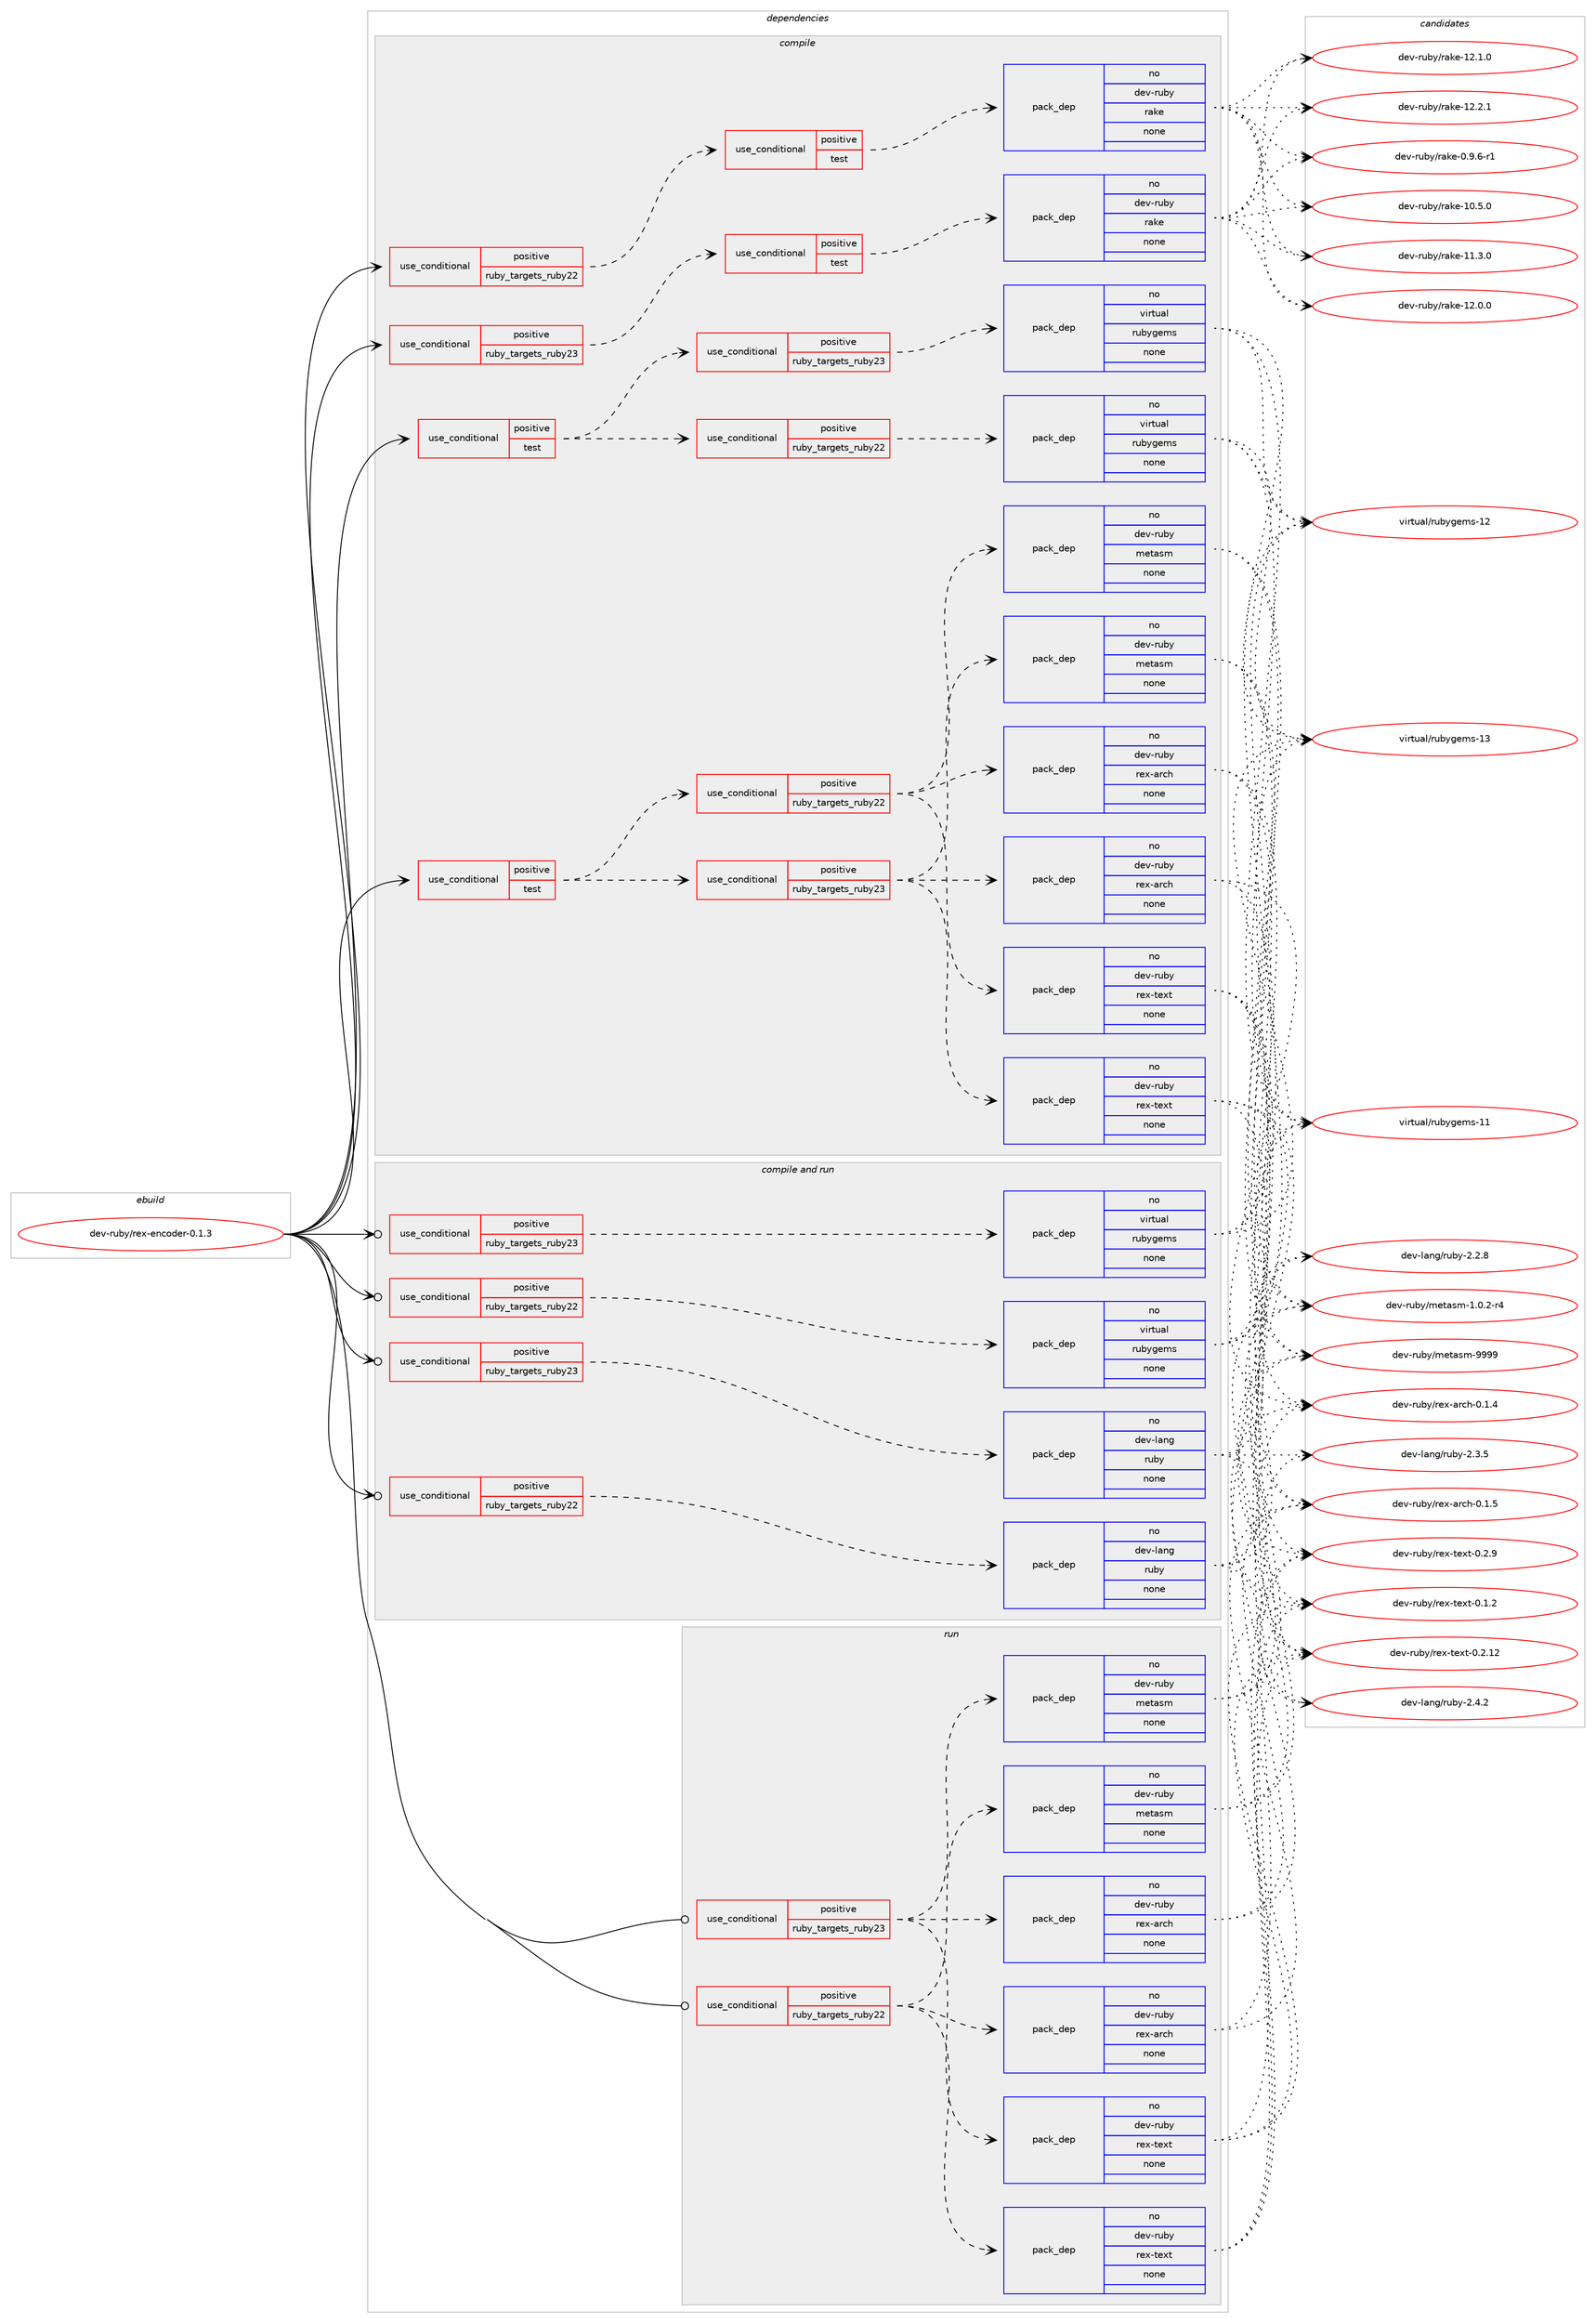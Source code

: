 digraph prolog {

# *************
# Graph options
# *************

newrank=true;
concentrate=true;
compound=true;
graph [rankdir=LR,fontname=Helvetica,fontsize=10,ranksep=1.5];#, ranksep=2.5, nodesep=0.2];
edge  [arrowhead=vee];
node  [fontname=Helvetica,fontsize=10];

# **********
# The ebuild
# **********

subgraph cluster_leftcol {
color=gray;
rank=same;
label=<<i>ebuild</i>>;
id [label="dev-ruby/rex-encoder-0.1.3", color=red, width=4, href="../dev-ruby/rex-encoder-0.1.3.svg"];
}

# ****************
# The dependencies
# ****************

subgraph cluster_midcol {
color=gray;
label=<<i>dependencies</i>>;
subgraph cluster_compile {
fillcolor="#eeeeee";
style=filled;
label=<<i>compile</i>>;
subgraph cond68494 {
dependency261433 [label=<<TABLE BORDER="0" CELLBORDER="1" CELLSPACING="0" CELLPADDING="4"><TR><TD ROWSPAN="3" CELLPADDING="10">use_conditional</TD></TR><TR><TD>positive</TD></TR><TR><TD>ruby_targets_ruby22</TD></TR></TABLE>>, shape=none, color=red];
subgraph cond68495 {
dependency261434 [label=<<TABLE BORDER="0" CELLBORDER="1" CELLSPACING="0" CELLPADDING="4"><TR><TD ROWSPAN="3" CELLPADDING="10">use_conditional</TD></TR><TR><TD>positive</TD></TR><TR><TD>test</TD></TR></TABLE>>, shape=none, color=red];
subgraph pack188825 {
dependency261435 [label=<<TABLE BORDER="0" CELLBORDER="1" CELLSPACING="0" CELLPADDING="4" WIDTH="220"><TR><TD ROWSPAN="6" CELLPADDING="30">pack_dep</TD></TR><TR><TD WIDTH="110">no</TD></TR><TR><TD>dev-ruby</TD></TR><TR><TD>rake</TD></TR><TR><TD>none</TD></TR><TR><TD></TD></TR></TABLE>>, shape=none, color=blue];
}
dependency261434:e -> dependency261435:w [weight=20,style="dashed",arrowhead="vee"];
}
dependency261433:e -> dependency261434:w [weight=20,style="dashed",arrowhead="vee"];
}
id:e -> dependency261433:w [weight=20,style="solid",arrowhead="vee"];
subgraph cond68496 {
dependency261436 [label=<<TABLE BORDER="0" CELLBORDER="1" CELLSPACING="0" CELLPADDING="4"><TR><TD ROWSPAN="3" CELLPADDING="10">use_conditional</TD></TR><TR><TD>positive</TD></TR><TR><TD>ruby_targets_ruby23</TD></TR></TABLE>>, shape=none, color=red];
subgraph cond68497 {
dependency261437 [label=<<TABLE BORDER="0" CELLBORDER="1" CELLSPACING="0" CELLPADDING="4"><TR><TD ROWSPAN="3" CELLPADDING="10">use_conditional</TD></TR><TR><TD>positive</TD></TR><TR><TD>test</TD></TR></TABLE>>, shape=none, color=red];
subgraph pack188826 {
dependency261438 [label=<<TABLE BORDER="0" CELLBORDER="1" CELLSPACING="0" CELLPADDING="4" WIDTH="220"><TR><TD ROWSPAN="6" CELLPADDING="30">pack_dep</TD></TR><TR><TD WIDTH="110">no</TD></TR><TR><TD>dev-ruby</TD></TR><TR><TD>rake</TD></TR><TR><TD>none</TD></TR><TR><TD></TD></TR></TABLE>>, shape=none, color=blue];
}
dependency261437:e -> dependency261438:w [weight=20,style="dashed",arrowhead="vee"];
}
dependency261436:e -> dependency261437:w [weight=20,style="dashed",arrowhead="vee"];
}
id:e -> dependency261436:w [weight=20,style="solid",arrowhead="vee"];
subgraph cond68498 {
dependency261439 [label=<<TABLE BORDER="0" CELLBORDER="1" CELLSPACING="0" CELLPADDING="4"><TR><TD ROWSPAN="3" CELLPADDING="10">use_conditional</TD></TR><TR><TD>positive</TD></TR><TR><TD>test</TD></TR></TABLE>>, shape=none, color=red];
subgraph cond68499 {
dependency261440 [label=<<TABLE BORDER="0" CELLBORDER="1" CELLSPACING="0" CELLPADDING="4"><TR><TD ROWSPAN="3" CELLPADDING="10">use_conditional</TD></TR><TR><TD>positive</TD></TR><TR><TD>ruby_targets_ruby22</TD></TR></TABLE>>, shape=none, color=red];
subgraph pack188827 {
dependency261441 [label=<<TABLE BORDER="0" CELLBORDER="1" CELLSPACING="0" CELLPADDING="4" WIDTH="220"><TR><TD ROWSPAN="6" CELLPADDING="30">pack_dep</TD></TR><TR><TD WIDTH="110">no</TD></TR><TR><TD>dev-ruby</TD></TR><TR><TD>metasm</TD></TR><TR><TD>none</TD></TR><TR><TD></TD></TR></TABLE>>, shape=none, color=blue];
}
dependency261440:e -> dependency261441:w [weight=20,style="dashed",arrowhead="vee"];
subgraph pack188828 {
dependency261442 [label=<<TABLE BORDER="0" CELLBORDER="1" CELLSPACING="0" CELLPADDING="4" WIDTH="220"><TR><TD ROWSPAN="6" CELLPADDING="30">pack_dep</TD></TR><TR><TD WIDTH="110">no</TD></TR><TR><TD>dev-ruby</TD></TR><TR><TD>rex-arch</TD></TR><TR><TD>none</TD></TR><TR><TD></TD></TR></TABLE>>, shape=none, color=blue];
}
dependency261440:e -> dependency261442:w [weight=20,style="dashed",arrowhead="vee"];
subgraph pack188829 {
dependency261443 [label=<<TABLE BORDER="0" CELLBORDER="1" CELLSPACING="0" CELLPADDING="4" WIDTH="220"><TR><TD ROWSPAN="6" CELLPADDING="30">pack_dep</TD></TR><TR><TD WIDTH="110">no</TD></TR><TR><TD>dev-ruby</TD></TR><TR><TD>rex-text</TD></TR><TR><TD>none</TD></TR><TR><TD></TD></TR></TABLE>>, shape=none, color=blue];
}
dependency261440:e -> dependency261443:w [weight=20,style="dashed",arrowhead="vee"];
}
dependency261439:e -> dependency261440:w [weight=20,style="dashed",arrowhead="vee"];
subgraph cond68500 {
dependency261444 [label=<<TABLE BORDER="0" CELLBORDER="1" CELLSPACING="0" CELLPADDING="4"><TR><TD ROWSPAN="3" CELLPADDING="10">use_conditional</TD></TR><TR><TD>positive</TD></TR><TR><TD>ruby_targets_ruby23</TD></TR></TABLE>>, shape=none, color=red];
subgraph pack188830 {
dependency261445 [label=<<TABLE BORDER="0" CELLBORDER="1" CELLSPACING="0" CELLPADDING="4" WIDTH="220"><TR><TD ROWSPAN="6" CELLPADDING="30">pack_dep</TD></TR><TR><TD WIDTH="110">no</TD></TR><TR><TD>dev-ruby</TD></TR><TR><TD>metasm</TD></TR><TR><TD>none</TD></TR><TR><TD></TD></TR></TABLE>>, shape=none, color=blue];
}
dependency261444:e -> dependency261445:w [weight=20,style="dashed",arrowhead="vee"];
subgraph pack188831 {
dependency261446 [label=<<TABLE BORDER="0" CELLBORDER="1" CELLSPACING="0" CELLPADDING="4" WIDTH="220"><TR><TD ROWSPAN="6" CELLPADDING="30">pack_dep</TD></TR><TR><TD WIDTH="110">no</TD></TR><TR><TD>dev-ruby</TD></TR><TR><TD>rex-arch</TD></TR><TR><TD>none</TD></TR><TR><TD></TD></TR></TABLE>>, shape=none, color=blue];
}
dependency261444:e -> dependency261446:w [weight=20,style="dashed",arrowhead="vee"];
subgraph pack188832 {
dependency261447 [label=<<TABLE BORDER="0" CELLBORDER="1" CELLSPACING="0" CELLPADDING="4" WIDTH="220"><TR><TD ROWSPAN="6" CELLPADDING="30">pack_dep</TD></TR><TR><TD WIDTH="110">no</TD></TR><TR><TD>dev-ruby</TD></TR><TR><TD>rex-text</TD></TR><TR><TD>none</TD></TR><TR><TD></TD></TR></TABLE>>, shape=none, color=blue];
}
dependency261444:e -> dependency261447:w [weight=20,style="dashed",arrowhead="vee"];
}
dependency261439:e -> dependency261444:w [weight=20,style="dashed",arrowhead="vee"];
}
id:e -> dependency261439:w [weight=20,style="solid",arrowhead="vee"];
subgraph cond68501 {
dependency261448 [label=<<TABLE BORDER="0" CELLBORDER="1" CELLSPACING="0" CELLPADDING="4"><TR><TD ROWSPAN="3" CELLPADDING="10">use_conditional</TD></TR><TR><TD>positive</TD></TR><TR><TD>test</TD></TR></TABLE>>, shape=none, color=red];
subgraph cond68502 {
dependency261449 [label=<<TABLE BORDER="0" CELLBORDER="1" CELLSPACING="0" CELLPADDING="4"><TR><TD ROWSPAN="3" CELLPADDING="10">use_conditional</TD></TR><TR><TD>positive</TD></TR><TR><TD>ruby_targets_ruby22</TD></TR></TABLE>>, shape=none, color=red];
subgraph pack188833 {
dependency261450 [label=<<TABLE BORDER="0" CELLBORDER="1" CELLSPACING="0" CELLPADDING="4" WIDTH="220"><TR><TD ROWSPAN="6" CELLPADDING="30">pack_dep</TD></TR><TR><TD WIDTH="110">no</TD></TR><TR><TD>virtual</TD></TR><TR><TD>rubygems</TD></TR><TR><TD>none</TD></TR><TR><TD></TD></TR></TABLE>>, shape=none, color=blue];
}
dependency261449:e -> dependency261450:w [weight=20,style="dashed",arrowhead="vee"];
}
dependency261448:e -> dependency261449:w [weight=20,style="dashed",arrowhead="vee"];
subgraph cond68503 {
dependency261451 [label=<<TABLE BORDER="0" CELLBORDER="1" CELLSPACING="0" CELLPADDING="4"><TR><TD ROWSPAN="3" CELLPADDING="10">use_conditional</TD></TR><TR><TD>positive</TD></TR><TR><TD>ruby_targets_ruby23</TD></TR></TABLE>>, shape=none, color=red];
subgraph pack188834 {
dependency261452 [label=<<TABLE BORDER="0" CELLBORDER="1" CELLSPACING="0" CELLPADDING="4" WIDTH="220"><TR><TD ROWSPAN="6" CELLPADDING="30">pack_dep</TD></TR><TR><TD WIDTH="110">no</TD></TR><TR><TD>virtual</TD></TR><TR><TD>rubygems</TD></TR><TR><TD>none</TD></TR><TR><TD></TD></TR></TABLE>>, shape=none, color=blue];
}
dependency261451:e -> dependency261452:w [weight=20,style="dashed",arrowhead="vee"];
}
dependency261448:e -> dependency261451:w [weight=20,style="dashed",arrowhead="vee"];
}
id:e -> dependency261448:w [weight=20,style="solid",arrowhead="vee"];
}
subgraph cluster_compileandrun {
fillcolor="#eeeeee";
style=filled;
label=<<i>compile and run</i>>;
subgraph cond68504 {
dependency261453 [label=<<TABLE BORDER="0" CELLBORDER="1" CELLSPACING="0" CELLPADDING="4"><TR><TD ROWSPAN="3" CELLPADDING="10">use_conditional</TD></TR><TR><TD>positive</TD></TR><TR><TD>ruby_targets_ruby22</TD></TR></TABLE>>, shape=none, color=red];
subgraph pack188835 {
dependency261454 [label=<<TABLE BORDER="0" CELLBORDER="1" CELLSPACING="0" CELLPADDING="4" WIDTH="220"><TR><TD ROWSPAN="6" CELLPADDING="30">pack_dep</TD></TR><TR><TD WIDTH="110">no</TD></TR><TR><TD>dev-lang</TD></TR><TR><TD>ruby</TD></TR><TR><TD>none</TD></TR><TR><TD></TD></TR></TABLE>>, shape=none, color=blue];
}
dependency261453:e -> dependency261454:w [weight=20,style="dashed",arrowhead="vee"];
}
id:e -> dependency261453:w [weight=20,style="solid",arrowhead="odotvee"];
subgraph cond68505 {
dependency261455 [label=<<TABLE BORDER="0" CELLBORDER="1" CELLSPACING="0" CELLPADDING="4"><TR><TD ROWSPAN="3" CELLPADDING="10">use_conditional</TD></TR><TR><TD>positive</TD></TR><TR><TD>ruby_targets_ruby22</TD></TR></TABLE>>, shape=none, color=red];
subgraph pack188836 {
dependency261456 [label=<<TABLE BORDER="0" CELLBORDER="1" CELLSPACING="0" CELLPADDING="4" WIDTH="220"><TR><TD ROWSPAN="6" CELLPADDING="30">pack_dep</TD></TR><TR><TD WIDTH="110">no</TD></TR><TR><TD>virtual</TD></TR><TR><TD>rubygems</TD></TR><TR><TD>none</TD></TR><TR><TD></TD></TR></TABLE>>, shape=none, color=blue];
}
dependency261455:e -> dependency261456:w [weight=20,style="dashed",arrowhead="vee"];
}
id:e -> dependency261455:w [weight=20,style="solid",arrowhead="odotvee"];
subgraph cond68506 {
dependency261457 [label=<<TABLE BORDER="0" CELLBORDER="1" CELLSPACING="0" CELLPADDING="4"><TR><TD ROWSPAN="3" CELLPADDING="10">use_conditional</TD></TR><TR><TD>positive</TD></TR><TR><TD>ruby_targets_ruby23</TD></TR></TABLE>>, shape=none, color=red];
subgraph pack188837 {
dependency261458 [label=<<TABLE BORDER="0" CELLBORDER="1" CELLSPACING="0" CELLPADDING="4" WIDTH="220"><TR><TD ROWSPAN="6" CELLPADDING="30">pack_dep</TD></TR><TR><TD WIDTH="110">no</TD></TR><TR><TD>dev-lang</TD></TR><TR><TD>ruby</TD></TR><TR><TD>none</TD></TR><TR><TD></TD></TR></TABLE>>, shape=none, color=blue];
}
dependency261457:e -> dependency261458:w [weight=20,style="dashed",arrowhead="vee"];
}
id:e -> dependency261457:w [weight=20,style="solid",arrowhead="odotvee"];
subgraph cond68507 {
dependency261459 [label=<<TABLE BORDER="0" CELLBORDER="1" CELLSPACING="0" CELLPADDING="4"><TR><TD ROWSPAN="3" CELLPADDING="10">use_conditional</TD></TR><TR><TD>positive</TD></TR><TR><TD>ruby_targets_ruby23</TD></TR></TABLE>>, shape=none, color=red];
subgraph pack188838 {
dependency261460 [label=<<TABLE BORDER="0" CELLBORDER="1" CELLSPACING="0" CELLPADDING="4" WIDTH="220"><TR><TD ROWSPAN="6" CELLPADDING="30">pack_dep</TD></TR><TR><TD WIDTH="110">no</TD></TR><TR><TD>virtual</TD></TR><TR><TD>rubygems</TD></TR><TR><TD>none</TD></TR><TR><TD></TD></TR></TABLE>>, shape=none, color=blue];
}
dependency261459:e -> dependency261460:w [weight=20,style="dashed",arrowhead="vee"];
}
id:e -> dependency261459:w [weight=20,style="solid",arrowhead="odotvee"];
}
subgraph cluster_run {
fillcolor="#eeeeee";
style=filled;
label=<<i>run</i>>;
subgraph cond68508 {
dependency261461 [label=<<TABLE BORDER="0" CELLBORDER="1" CELLSPACING="0" CELLPADDING="4"><TR><TD ROWSPAN="3" CELLPADDING="10">use_conditional</TD></TR><TR><TD>positive</TD></TR><TR><TD>ruby_targets_ruby22</TD></TR></TABLE>>, shape=none, color=red];
subgraph pack188839 {
dependency261462 [label=<<TABLE BORDER="0" CELLBORDER="1" CELLSPACING="0" CELLPADDING="4" WIDTH="220"><TR><TD ROWSPAN="6" CELLPADDING="30">pack_dep</TD></TR><TR><TD WIDTH="110">no</TD></TR><TR><TD>dev-ruby</TD></TR><TR><TD>metasm</TD></TR><TR><TD>none</TD></TR><TR><TD></TD></TR></TABLE>>, shape=none, color=blue];
}
dependency261461:e -> dependency261462:w [weight=20,style="dashed",arrowhead="vee"];
subgraph pack188840 {
dependency261463 [label=<<TABLE BORDER="0" CELLBORDER="1" CELLSPACING="0" CELLPADDING="4" WIDTH="220"><TR><TD ROWSPAN="6" CELLPADDING="30">pack_dep</TD></TR><TR><TD WIDTH="110">no</TD></TR><TR><TD>dev-ruby</TD></TR><TR><TD>rex-arch</TD></TR><TR><TD>none</TD></TR><TR><TD></TD></TR></TABLE>>, shape=none, color=blue];
}
dependency261461:e -> dependency261463:w [weight=20,style="dashed",arrowhead="vee"];
subgraph pack188841 {
dependency261464 [label=<<TABLE BORDER="0" CELLBORDER="1" CELLSPACING="0" CELLPADDING="4" WIDTH="220"><TR><TD ROWSPAN="6" CELLPADDING="30">pack_dep</TD></TR><TR><TD WIDTH="110">no</TD></TR><TR><TD>dev-ruby</TD></TR><TR><TD>rex-text</TD></TR><TR><TD>none</TD></TR><TR><TD></TD></TR></TABLE>>, shape=none, color=blue];
}
dependency261461:e -> dependency261464:w [weight=20,style="dashed",arrowhead="vee"];
}
id:e -> dependency261461:w [weight=20,style="solid",arrowhead="odot"];
subgraph cond68509 {
dependency261465 [label=<<TABLE BORDER="0" CELLBORDER="1" CELLSPACING="0" CELLPADDING="4"><TR><TD ROWSPAN="3" CELLPADDING="10">use_conditional</TD></TR><TR><TD>positive</TD></TR><TR><TD>ruby_targets_ruby23</TD></TR></TABLE>>, shape=none, color=red];
subgraph pack188842 {
dependency261466 [label=<<TABLE BORDER="0" CELLBORDER="1" CELLSPACING="0" CELLPADDING="4" WIDTH="220"><TR><TD ROWSPAN="6" CELLPADDING="30">pack_dep</TD></TR><TR><TD WIDTH="110">no</TD></TR><TR><TD>dev-ruby</TD></TR><TR><TD>metasm</TD></TR><TR><TD>none</TD></TR><TR><TD></TD></TR></TABLE>>, shape=none, color=blue];
}
dependency261465:e -> dependency261466:w [weight=20,style="dashed",arrowhead="vee"];
subgraph pack188843 {
dependency261467 [label=<<TABLE BORDER="0" CELLBORDER="1" CELLSPACING="0" CELLPADDING="4" WIDTH="220"><TR><TD ROWSPAN="6" CELLPADDING="30">pack_dep</TD></TR><TR><TD WIDTH="110">no</TD></TR><TR><TD>dev-ruby</TD></TR><TR><TD>rex-arch</TD></TR><TR><TD>none</TD></TR><TR><TD></TD></TR></TABLE>>, shape=none, color=blue];
}
dependency261465:e -> dependency261467:w [weight=20,style="dashed",arrowhead="vee"];
subgraph pack188844 {
dependency261468 [label=<<TABLE BORDER="0" CELLBORDER="1" CELLSPACING="0" CELLPADDING="4" WIDTH="220"><TR><TD ROWSPAN="6" CELLPADDING="30">pack_dep</TD></TR><TR><TD WIDTH="110">no</TD></TR><TR><TD>dev-ruby</TD></TR><TR><TD>rex-text</TD></TR><TR><TD>none</TD></TR><TR><TD></TD></TR></TABLE>>, shape=none, color=blue];
}
dependency261465:e -> dependency261468:w [weight=20,style="dashed",arrowhead="vee"];
}
id:e -> dependency261465:w [weight=20,style="solid",arrowhead="odot"];
}
}

# **************
# The candidates
# **************

subgraph cluster_choices {
rank=same;
color=gray;
label=<<i>candidates</i>>;

subgraph choice188825 {
color=black;
nodesep=1;
choice100101118451141179812147114971071014548465746544511449 [label="dev-ruby/rake-0.9.6-r1", color=red, width=4,href="../dev-ruby/rake-0.9.6-r1.svg"];
choice1001011184511411798121471149710710145494846534648 [label="dev-ruby/rake-10.5.0", color=red, width=4,href="../dev-ruby/rake-10.5.0.svg"];
choice1001011184511411798121471149710710145494946514648 [label="dev-ruby/rake-11.3.0", color=red, width=4,href="../dev-ruby/rake-11.3.0.svg"];
choice1001011184511411798121471149710710145495046484648 [label="dev-ruby/rake-12.0.0", color=red, width=4,href="../dev-ruby/rake-12.0.0.svg"];
choice1001011184511411798121471149710710145495046494648 [label="dev-ruby/rake-12.1.0", color=red, width=4,href="../dev-ruby/rake-12.1.0.svg"];
choice1001011184511411798121471149710710145495046504649 [label="dev-ruby/rake-12.2.1", color=red, width=4,href="../dev-ruby/rake-12.2.1.svg"];
dependency261435:e -> choice100101118451141179812147114971071014548465746544511449:w [style=dotted,weight="100"];
dependency261435:e -> choice1001011184511411798121471149710710145494846534648:w [style=dotted,weight="100"];
dependency261435:e -> choice1001011184511411798121471149710710145494946514648:w [style=dotted,weight="100"];
dependency261435:e -> choice1001011184511411798121471149710710145495046484648:w [style=dotted,weight="100"];
dependency261435:e -> choice1001011184511411798121471149710710145495046494648:w [style=dotted,weight="100"];
dependency261435:e -> choice1001011184511411798121471149710710145495046504649:w [style=dotted,weight="100"];
}
subgraph choice188826 {
color=black;
nodesep=1;
choice100101118451141179812147114971071014548465746544511449 [label="dev-ruby/rake-0.9.6-r1", color=red, width=4,href="../dev-ruby/rake-0.9.6-r1.svg"];
choice1001011184511411798121471149710710145494846534648 [label="dev-ruby/rake-10.5.0", color=red, width=4,href="../dev-ruby/rake-10.5.0.svg"];
choice1001011184511411798121471149710710145494946514648 [label="dev-ruby/rake-11.3.0", color=red, width=4,href="../dev-ruby/rake-11.3.0.svg"];
choice1001011184511411798121471149710710145495046484648 [label="dev-ruby/rake-12.0.0", color=red, width=4,href="../dev-ruby/rake-12.0.0.svg"];
choice1001011184511411798121471149710710145495046494648 [label="dev-ruby/rake-12.1.0", color=red, width=4,href="../dev-ruby/rake-12.1.0.svg"];
choice1001011184511411798121471149710710145495046504649 [label="dev-ruby/rake-12.2.1", color=red, width=4,href="../dev-ruby/rake-12.2.1.svg"];
dependency261438:e -> choice100101118451141179812147114971071014548465746544511449:w [style=dotted,weight="100"];
dependency261438:e -> choice1001011184511411798121471149710710145494846534648:w [style=dotted,weight="100"];
dependency261438:e -> choice1001011184511411798121471149710710145494946514648:w [style=dotted,weight="100"];
dependency261438:e -> choice1001011184511411798121471149710710145495046484648:w [style=dotted,weight="100"];
dependency261438:e -> choice1001011184511411798121471149710710145495046494648:w [style=dotted,weight="100"];
dependency261438:e -> choice1001011184511411798121471149710710145495046504649:w [style=dotted,weight="100"];
}
subgraph choice188827 {
color=black;
nodesep=1;
choice100101118451141179812147109101116971151094549464846504511452 [label="dev-ruby/metasm-1.0.2-r4", color=red, width=4,href="../dev-ruby/metasm-1.0.2-r4.svg"];
choice100101118451141179812147109101116971151094557575757 [label="dev-ruby/metasm-9999", color=red, width=4,href="../dev-ruby/metasm-9999.svg"];
dependency261441:e -> choice100101118451141179812147109101116971151094549464846504511452:w [style=dotted,weight="100"];
dependency261441:e -> choice100101118451141179812147109101116971151094557575757:w [style=dotted,weight="100"];
}
subgraph choice188828 {
color=black;
nodesep=1;
choice100101118451141179812147114101120459711499104454846494652 [label="dev-ruby/rex-arch-0.1.4", color=red, width=4,href="../dev-ruby/rex-arch-0.1.4.svg"];
choice100101118451141179812147114101120459711499104454846494653 [label="dev-ruby/rex-arch-0.1.5", color=red, width=4,href="../dev-ruby/rex-arch-0.1.5.svg"];
dependency261442:e -> choice100101118451141179812147114101120459711499104454846494652:w [style=dotted,weight="100"];
dependency261442:e -> choice100101118451141179812147114101120459711499104454846494653:w [style=dotted,weight="100"];
}
subgraph choice188829 {
color=black;
nodesep=1;
choice10010111845114117981214711410112045116101120116454846494650 [label="dev-ruby/rex-text-0.1.2", color=red, width=4,href="../dev-ruby/rex-text-0.1.2.svg"];
choice1001011184511411798121471141011204511610112011645484650464950 [label="dev-ruby/rex-text-0.2.12", color=red, width=4,href="../dev-ruby/rex-text-0.2.12.svg"];
choice10010111845114117981214711410112045116101120116454846504657 [label="dev-ruby/rex-text-0.2.9", color=red, width=4,href="../dev-ruby/rex-text-0.2.9.svg"];
dependency261443:e -> choice10010111845114117981214711410112045116101120116454846494650:w [style=dotted,weight="100"];
dependency261443:e -> choice1001011184511411798121471141011204511610112011645484650464950:w [style=dotted,weight="100"];
dependency261443:e -> choice10010111845114117981214711410112045116101120116454846504657:w [style=dotted,weight="100"];
}
subgraph choice188830 {
color=black;
nodesep=1;
choice100101118451141179812147109101116971151094549464846504511452 [label="dev-ruby/metasm-1.0.2-r4", color=red, width=4,href="../dev-ruby/metasm-1.0.2-r4.svg"];
choice100101118451141179812147109101116971151094557575757 [label="dev-ruby/metasm-9999", color=red, width=4,href="../dev-ruby/metasm-9999.svg"];
dependency261445:e -> choice100101118451141179812147109101116971151094549464846504511452:w [style=dotted,weight="100"];
dependency261445:e -> choice100101118451141179812147109101116971151094557575757:w [style=dotted,weight="100"];
}
subgraph choice188831 {
color=black;
nodesep=1;
choice100101118451141179812147114101120459711499104454846494652 [label="dev-ruby/rex-arch-0.1.4", color=red, width=4,href="../dev-ruby/rex-arch-0.1.4.svg"];
choice100101118451141179812147114101120459711499104454846494653 [label="dev-ruby/rex-arch-0.1.5", color=red, width=4,href="../dev-ruby/rex-arch-0.1.5.svg"];
dependency261446:e -> choice100101118451141179812147114101120459711499104454846494652:w [style=dotted,weight="100"];
dependency261446:e -> choice100101118451141179812147114101120459711499104454846494653:w [style=dotted,weight="100"];
}
subgraph choice188832 {
color=black;
nodesep=1;
choice10010111845114117981214711410112045116101120116454846494650 [label="dev-ruby/rex-text-0.1.2", color=red, width=4,href="../dev-ruby/rex-text-0.1.2.svg"];
choice1001011184511411798121471141011204511610112011645484650464950 [label="dev-ruby/rex-text-0.2.12", color=red, width=4,href="../dev-ruby/rex-text-0.2.12.svg"];
choice10010111845114117981214711410112045116101120116454846504657 [label="dev-ruby/rex-text-0.2.9", color=red, width=4,href="../dev-ruby/rex-text-0.2.9.svg"];
dependency261447:e -> choice10010111845114117981214711410112045116101120116454846494650:w [style=dotted,weight="100"];
dependency261447:e -> choice1001011184511411798121471141011204511610112011645484650464950:w [style=dotted,weight="100"];
dependency261447:e -> choice10010111845114117981214711410112045116101120116454846504657:w [style=dotted,weight="100"];
}
subgraph choice188833 {
color=black;
nodesep=1;
choice118105114116117971084711411798121103101109115454949 [label="virtual/rubygems-11", color=red, width=4,href="../virtual/rubygems-11.svg"];
choice118105114116117971084711411798121103101109115454950 [label="virtual/rubygems-12", color=red, width=4,href="../virtual/rubygems-12.svg"];
choice118105114116117971084711411798121103101109115454951 [label="virtual/rubygems-13", color=red, width=4,href="../virtual/rubygems-13.svg"];
dependency261450:e -> choice118105114116117971084711411798121103101109115454949:w [style=dotted,weight="100"];
dependency261450:e -> choice118105114116117971084711411798121103101109115454950:w [style=dotted,weight="100"];
dependency261450:e -> choice118105114116117971084711411798121103101109115454951:w [style=dotted,weight="100"];
}
subgraph choice188834 {
color=black;
nodesep=1;
choice118105114116117971084711411798121103101109115454949 [label="virtual/rubygems-11", color=red, width=4,href="../virtual/rubygems-11.svg"];
choice118105114116117971084711411798121103101109115454950 [label="virtual/rubygems-12", color=red, width=4,href="../virtual/rubygems-12.svg"];
choice118105114116117971084711411798121103101109115454951 [label="virtual/rubygems-13", color=red, width=4,href="../virtual/rubygems-13.svg"];
dependency261452:e -> choice118105114116117971084711411798121103101109115454949:w [style=dotted,weight="100"];
dependency261452:e -> choice118105114116117971084711411798121103101109115454950:w [style=dotted,weight="100"];
dependency261452:e -> choice118105114116117971084711411798121103101109115454951:w [style=dotted,weight="100"];
}
subgraph choice188835 {
color=black;
nodesep=1;
choice10010111845108971101034711411798121455046504656 [label="dev-lang/ruby-2.2.8", color=red, width=4,href="../dev-lang/ruby-2.2.8.svg"];
choice10010111845108971101034711411798121455046514653 [label="dev-lang/ruby-2.3.5", color=red, width=4,href="../dev-lang/ruby-2.3.5.svg"];
choice10010111845108971101034711411798121455046524650 [label="dev-lang/ruby-2.4.2", color=red, width=4,href="../dev-lang/ruby-2.4.2.svg"];
dependency261454:e -> choice10010111845108971101034711411798121455046504656:w [style=dotted,weight="100"];
dependency261454:e -> choice10010111845108971101034711411798121455046514653:w [style=dotted,weight="100"];
dependency261454:e -> choice10010111845108971101034711411798121455046524650:w [style=dotted,weight="100"];
}
subgraph choice188836 {
color=black;
nodesep=1;
choice118105114116117971084711411798121103101109115454949 [label="virtual/rubygems-11", color=red, width=4,href="../virtual/rubygems-11.svg"];
choice118105114116117971084711411798121103101109115454950 [label="virtual/rubygems-12", color=red, width=4,href="../virtual/rubygems-12.svg"];
choice118105114116117971084711411798121103101109115454951 [label="virtual/rubygems-13", color=red, width=4,href="../virtual/rubygems-13.svg"];
dependency261456:e -> choice118105114116117971084711411798121103101109115454949:w [style=dotted,weight="100"];
dependency261456:e -> choice118105114116117971084711411798121103101109115454950:w [style=dotted,weight="100"];
dependency261456:e -> choice118105114116117971084711411798121103101109115454951:w [style=dotted,weight="100"];
}
subgraph choice188837 {
color=black;
nodesep=1;
choice10010111845108971101034711411798121455046504656 [label="dev-lang/ruby-2.2.8", color=red, width=4,href="../dev-lang/ruby-2.2.8.svg"];
choice10010111845108971101034711411798121455046514653 [label="dev-lang/ruby-2.3.5", color=red, width=4,href="../dev-lang/ruby-2.3.5.svg"];
choice10010111845108971101034711411798121455046524650 [label="dev-lang/ruby-2.4.2", color=red, width=4,href="../dev-lang/ruby-2.4.2.svg"];
dependency261458:e -> choice10010111845108971101034711411798121455046504656:w [style=dotted,weight="100"];
dependency261458:e -> choice10010111845108971101034711411798121455046514653:w [style=dotted,weight="100"];
dependency261458:e -> choice10010111845108971101034711411798121455046524650:w [style=dotted,weight="100"];
}
subgraph choice188838 {
color=black;
nodesep=1;
choice118105114116117971084711411798121103101109115454949 [label="virtual/rubygems-11", color=red, width=4,href="../virtual/rubygems-11.svg"];
choice118105114116117971084711411798121103101109115454950 [label="virtual/rubygems-12", color=red, width=4,href="../virtual/rubygems-12.svg"];
choice118105114116117971084711411798121103101109115454951 [label="virtual/rubygems-13", color=red, width=4,href="../virtual/rubygems-13.svg"];
dependency261460:e -> choice118105114116117971084711411798121103101109115454949:w [style=dotted,weight="100"];
dependency261460:e -> choice118105114116117971084711411798121103101109115454950:w [style=dotted,weight="100"];
dependency261460:e -> choice118105114116117971084711411798121103101109115454951:w [style=dotted,weight="100"];
}
subgraph choice188839 {
color=black;
nodesep=1;
choice100101118451141179812147109101116971151094549464846504511452 [label="dev-ruby/metasm-1.0.2-r4", color=red, width=4,href="../dev-ruby/metasm-1.0.2-r4.svg"];
choice100101118451141179812147109101116971151094557575757 [label="dev-ruby/metasm-9999", color=red, width=4,href="../dev-ruby/metasm-9999.svg"];
dependency261462:e -> choice100101118451141179812147109101116971151094549464846504511452:w [style=dotted,weight="100"];
dependency261462:e -> choice100101118451141179812147109101116971151094557575757:w [style=dotted,weight="100"];
}
subgraph choice188840 {
color=black;
nodesep=1;
choice100101118451141179812147114101120459711499104454846494652 [label="dev-ruby/rex-arch-0.1.4", color=red, width=4,href="../dev-ruby/rex-arch-0.1.4.svg"];
choice100101118451141179812147114101120459711499104454846494653 [label="dev-ruby/rex-arch-0.1.5", color=red, width=4,href="../dev-ruby/rex-arch-0.1.5.svg"];
dependency261463:e -> choice100101118451141179812147114101120459711499104454846494652:w [style=dotted,weight="100"];
dependency261463:e -> choice100101118451141179812147114101120459711499104454846494653:w [style=dotted,weight="100"];
}
subgraph choice188841 {
color=black;
nodesep=1;
choice10010111845114117981214711410112045116101120116454846494650 [label="dev-ruby/rex-text-0.1.2", color=red, width=4,href="../dev-ruby/rex-text-0.1.2.svg"];
choice1001011184511411798121471141011204511610112011645484650464950 [label="dev-ruby/rex-text-0.2.12", color=red, width=4,href="../dev-ruby/rex-text-0.2.12.svg"];
choice10010111845114117981214711410112045116101120116454846504657 [label="dev-ruby/rex-text-0.2.9", color=red, width=4,href="../dev-ruby/rex-text-0.2.9.svg"];
dependency261464:e -> choice10010111845114117981214711410112045116101120116454846494650:w [style=dotted,weight="100"];
dependency261464:e -> choice1001011184511411798121471141011204511610112011645484650464950:w [style=dotted,weight="100"];
dependency261464:e -> choice10010111845114117981214711410112045116101120116454846504657:w [style=dotted,weight="100"];
}
subgraph choice188842 {
color=black;
nodesep=1;
choice100101118451141179812147109101116971151094549464846504511452 [label="dev-ruby/metasm-1.0.2-r4", color=red, width=4,href="../dev-ruby/metasm-1.0.2-r4.svg"];
choice100101118451141179812147109101116971151094557575757 [label="dev-ruby/metasm-9999", color=red, width=4,href="../dev-ruby/metasm-9999.svg"];
dependency261466:e -> choice100101118451141179812147109101116971151094549464846504511452:w [style=dotted,weight="100"];
dependency261466:e -> choice100101118451141179812147109101116971151094557575757:w [style=dotted,weight="100"];
}
subgraph choice188843 {
color=black;
nodesep=1;
choice100101118451141179812147114101120459711499104454846494652 [label="dev-ruby/rex-arch-0.1.4", color=red, width=4,href="../dev-ruby/rex-arch-0.1.4.svg"];
choice100101118451141179812147114101120459711499104454846494653 [label="dev-ruby/rex-arch-0.1.5", color=red, width=4,href="../dev-ruby/rex-arch-0.1.5.svg"];
dependency261467:e -> choice100101118451141179812147114101120459711499104454846494652:w [style=dotted,weight="100"];
dependency261467:e -> choice100101118451141179812147114101120459711499104454846494653:w [style=dotted,weight="100"];
}
subgraph choice188844 {
color=black;
nodesep=1;
choice10010111845114117981214711410112045116101120116454846494650 [label="dev-ruby/rex-text-0.1.2", color=red, width=4,href="../dev-ruby/rex-text-0.1.2.svg"];
choice1001011184511411798121471141011204511610112011645484650464950 [label="dev-ruby/rex-text-0.2.12", color=red, width=4,href="../dev-ruby/rex-text-0.2.12.svg"];
choice10010111845114117981214711410112045116101120116454846504657 [label="dev-ruby/rex-text-0.2.9", color=red, width=4,href="../dev-ruby/rex-text-0.2.9.svg"];
dependency261468:e -> choice10010111845114117981214711410112045116101120116454846494650:w [style=dotted,weight="100"];
dependency261468:e -> choice1001011184511411798121471141011204511610112011645484650464950:w [style=dotted,weight="100"];
dependency261468:e -> choice10010111845114117981214711410112045116101120116454846504657:w [style=dotted,weight="100"];
}
}

}
